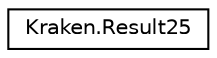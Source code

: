 digraph "Graphical Class Hierarchy"
{
 // LATEX_PDF_SIZE
  edge [fontname="Helvetica",fontsize="10",labelfontname="Helvetica",labelfontsize="10"];
  node [fontname="Helvetica",fontsize="10",shape=record];
  rankdir="LR";
  Node0 [label="Kraken.Result25",height=0.2,width=0.4,color="black", fillcolor="white", style="filled",URL="$class_kraken_1_1_result25.html",tooltip=" "];
}
